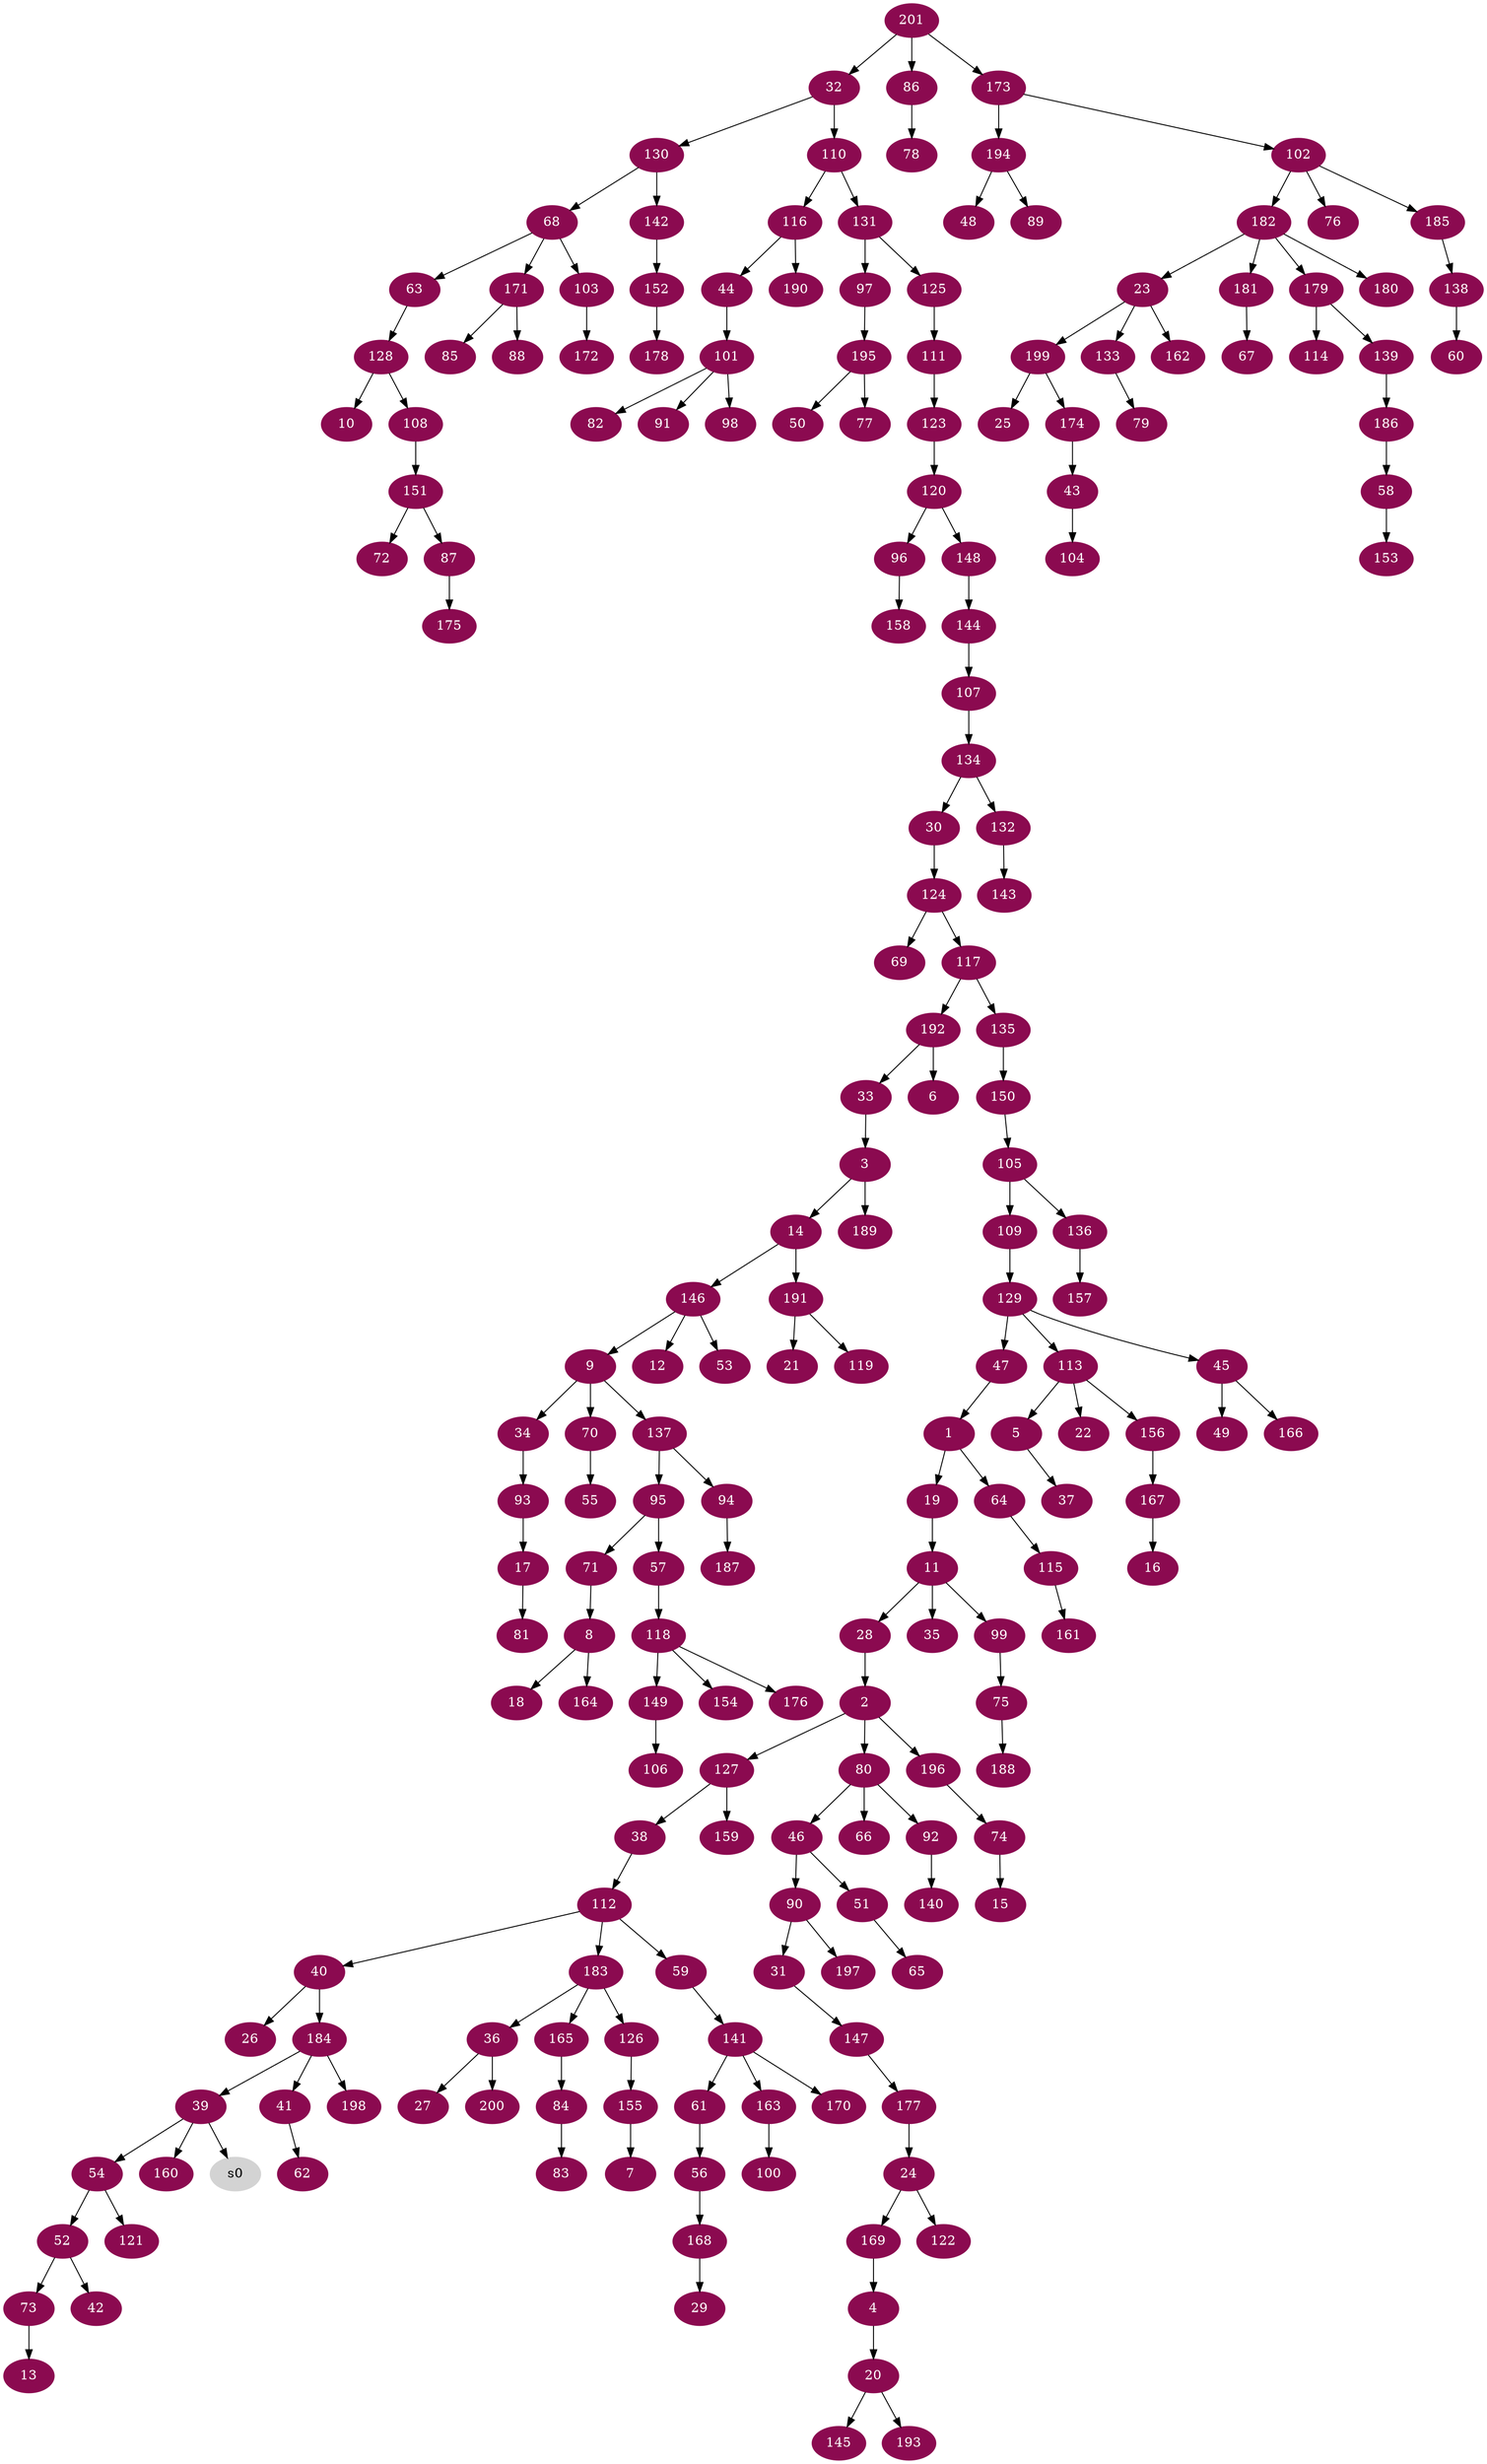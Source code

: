 digraph G {
node [color=deeppink4, style=filled, fontcolor=white];
47 -> 1;
28 -> 2;
33 -> 3;
169 -> 4;
113 -> 5;
192 -> 6;
155 -> 7;
71 -> 8;
146 -> 9;
128 -> 10;
19 -> 11;
146 -> 12;
73 -> 13;
3 -> 14;
74 -> 15;
167 -> 16;
93 -> 17;
8 -> 18;
1 -> 19;
4 -> 20;
191 -> 21;
113 -> 22;
182 -> 23;
177 -> 24;
199 -> 25;
40 -> 26;
36 -> 27;
11 -> 28;
168 -> 29;
134 -> 30;
90 -> 31;
201 -> 32;
192 -> 33;
9 -> 34;
11 -> 35;
183 -> 36;
5 -> 37;
127 -> 38;
184 -> 39;
112 -> 40;
184 -> 41;
52 -> 42;
174 -> 43;
116 -> 44;
129 -> 45;
80 -> 46;
129 -> 47;
194 -> 48;
45 -> 49;
195 -> 50;
46 -> 51;
54 -> 52;
146 -> 53;
39 -> 54;
70 -> 55;
61 -> 56;
95 -> 57;
186 -> 58;
112 -> 59;
138 -> 60;
141 -> 61;
41 -> 62;
68 -> 63;
1 -> 64;
51 -> 65;
80 -> 66;
181 -> 67;
130 -> 68;
124 -> 69;
9 -> 70;
95 -> 71;
151 -> 72;
52 -> 73;
196 -> 74;
99 -> 75;
102 -> 76;
195 -> 77;
86 -> 78;
133 -> 79;
2 -> 80;
17 -> 81;
101 -> 82;
84 -> 83;
165 -> 84;
171 -> 85;
201 -> 86;
151 -> 87;
171 -> 88;
194 -> 89;
46 -> 90;
101 -> 91;
80 -> 92;
34 -> 93;
137 -> 94;
137 -> 95;
120 -> 96;
131 -> 97;
101 -> 98;
11 -> 99;
163 -> 100;
44 -> 101;
173 -> 102;
68 -> 103;
43 -> 104;
150 -> 105;
149 -> 106;
144 -> 107;
128 -> 108;
105 -> 109;
32 -> 110;
125 -> 111;
38 -> 112;
129 -> 113;
179 -> 114;
64 -> 115;
110 -> 116;
124 -> 117;
57 -> 118;
191 -> 119;
123 -> 120;
54 -> 121;
24 -> 122;
111 -> 123;
30 -> 124;
131 -> 125;
183 -> 126;
2 -> 127;
63 -> 128;
109 -> 129;
32 -> 130;
110 -> 131;
134 -> 132;
23 -> 133;
107 -> 134;
117 -> 135;
105 -> 136;
9 -> 137;
185 -> 138;
179 -> 139;
92 -> 140;
59 -> 141;
130 -> 142;
132 -> 143;
148 -> 144;
20 -> 145;
14 -> 146;
31 -> 147;
120 -> 148;
118 -> 149;
135 -> 150;
108 -> 151;
142 -> 152;
58 -> 153;
118 -> 154;
126 -> 155;
113 -> 156;
136 -> 157;
96 -> 158;
127 -> 159;
39 -> 160;
115 -> 161;
23 -> 162;
141 -> 163;
8 -> 164;
183 -> 165;
45 -> 166;
156 -> 167;
56 -> 168;
24 -> 169;
141 -> 170;
68 -> 171;
103 -> 172;
201 -> 173;
199 -> 174;
87 -> 175;
118 -> 176;
147 -> 177;
152 -> 178;
182 -> 179;
182 -> 180;
182 -> 181;
102 -> 182;
112 -> 183;
40 -> 184;
102 -> 185;
139 -> 186;
94 -> 187;
75 -> 188;
3 -> 189;
116 -> 190;
14 -> 191;
117 -> 192;
20 -> 193;
173 -> 194;
97 -> 195;
2 -> 196;
90 -> 197;
184 -> 198;
23 -> 199;
36 -> 200;
node [color=lightgrey, style=filled, fontcolor=black];
39 -> s0;
}
